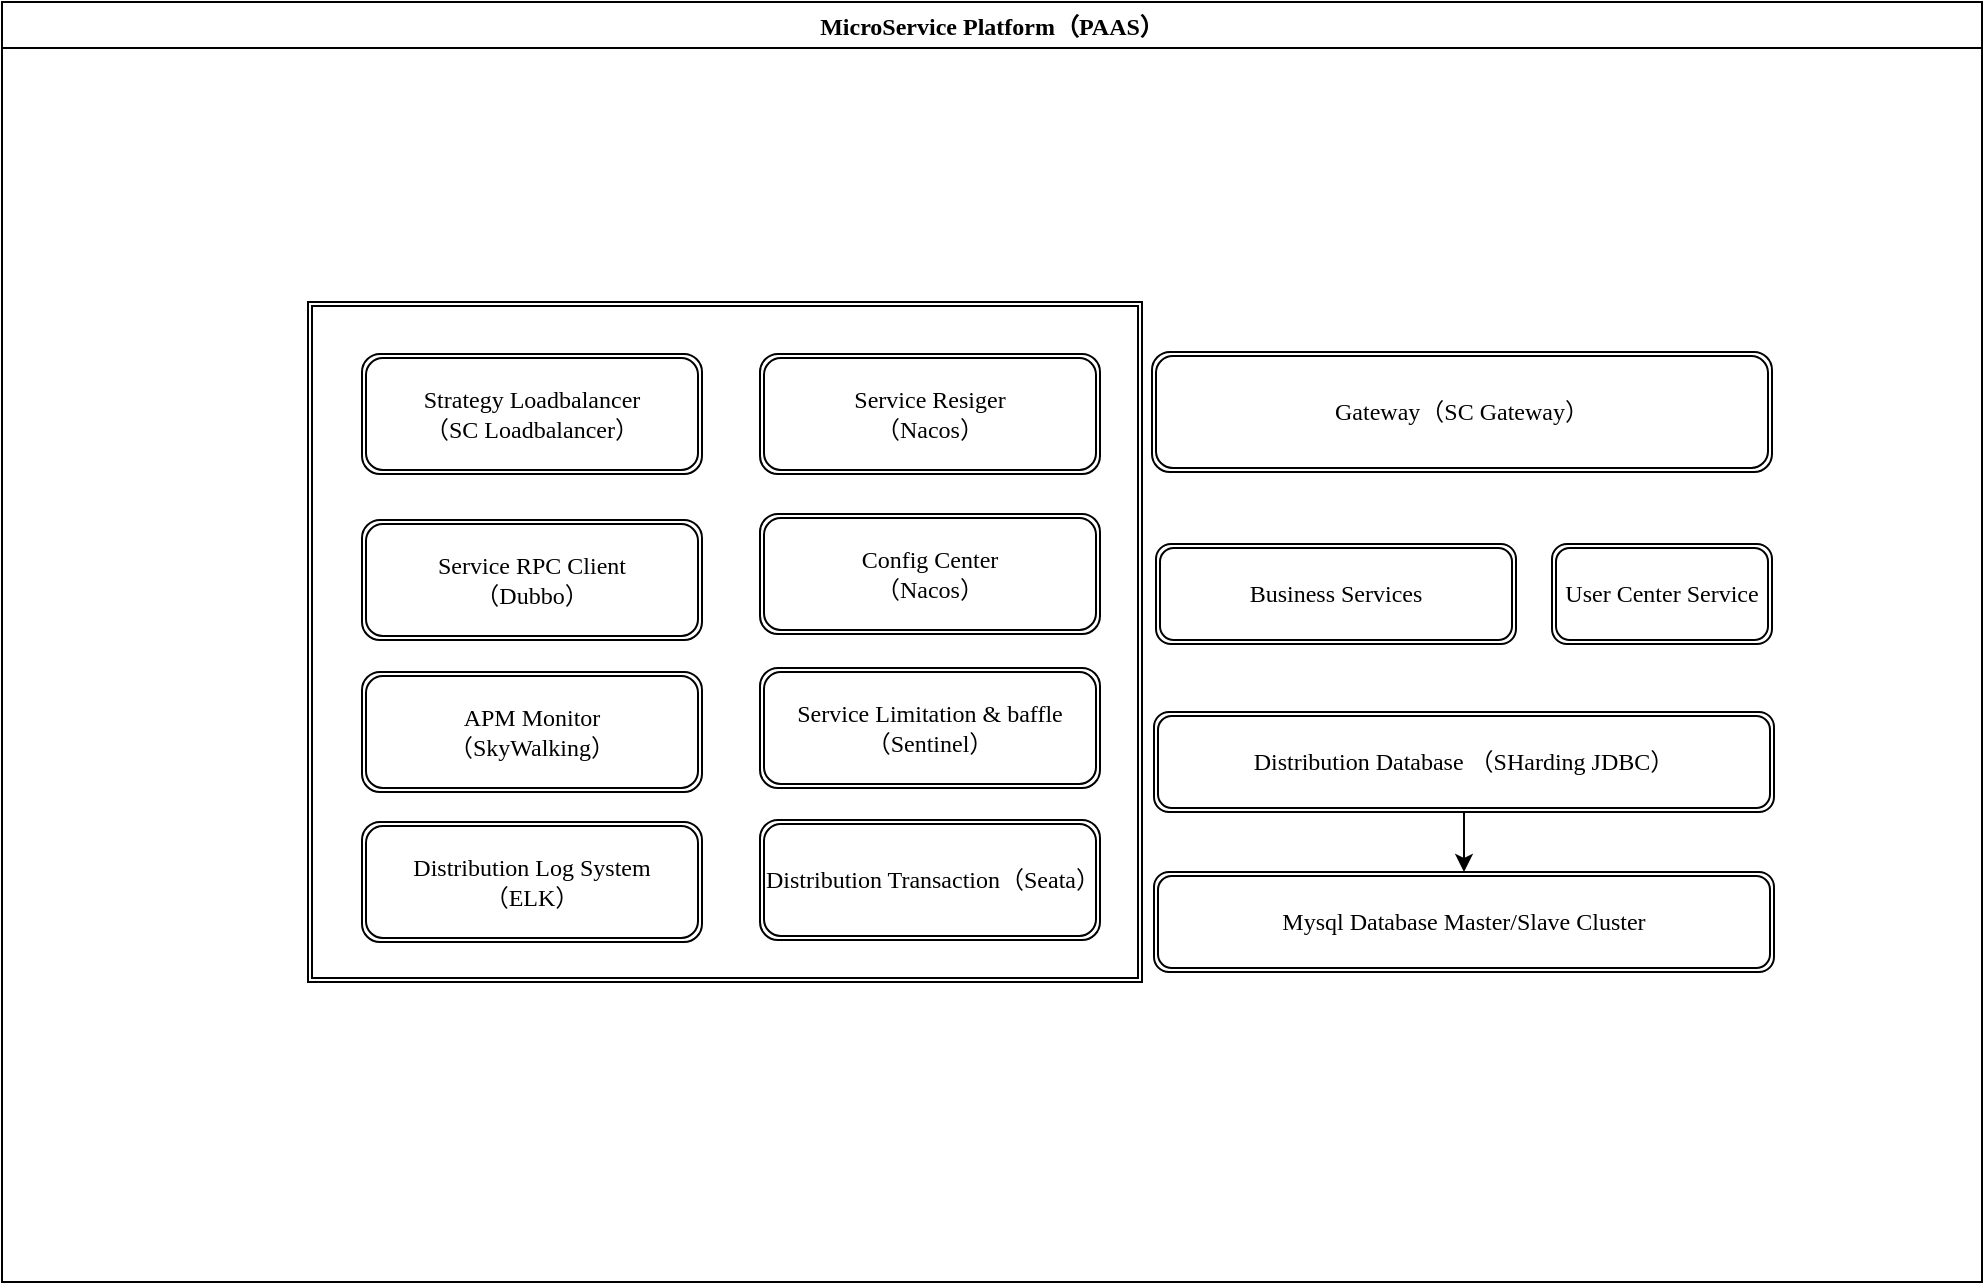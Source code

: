 <mxfile version="17.2.4" type="github">
  <diagram id="eaCFjg7BmeMbXCxSYOaL" name="第 1 页">
    <mxGraphModel dx="1422" dy="762" grid="1" gridSize="10" guides="1" tooltips="1" connect="1" arrows="1" fold="1" page="1" pageScale="1" pageWidth="3300" pageHeight="2339" math="0" shadow="0">
      <root>
        <mxCell id="0" />
        <mxCell id="1" parent="0" />
        <mxCell id="rt1KR4czZhUFX1XvC9Yj-83" value="MicroService Platform（PAAS）" style="swimlane;rounded=0;glass=0;labelBorderColor=none;fontFamily=Comic Sans MS;" vertex="1" parent="1">
          <mxGeometry x="77" y="90" width="990" height="640" as="geometry" />
        </mxCell>
        <mxCell id="rt1KR4czZhUFX1XvC9Yj-113" value="" style="shape=ext;double=1;rounded=0;whiteSpace=wrap;html=1;glass=0;labelBorderColor=none;fontFamily=Comic Sans MS;" vertex="1" parent="rt1KR4czZhUFX1XvC9Yj-83">
          <mxGeometry x="153" y="150" width="417" height="340" as="geometry" />
        </mxCell>
        <mxCell id="rt1KR4czZhUFX1XvC9Yj-84" value="Gateway（SC Gateway）" style="shape=ext;double=1;rounded=1;whiteSpace=wrap;html=1;glass=0;labelBorderColor=none;fontFamily=Comic Sans MS;" vertex="1" parent="rt1KR4czZhUFX1XvC9Yj-83">
          <mxGeometry x="575" y="175" width="310" height="60" as="geometry" />
        </mxCell>
        <mxCell id="rt1KR4czZhUFX1XvC9Yj-85" value="User Center Service" style="shape=ext;double=1;rounded=1;whiteSpace=wrap;html=1;glass=0;labelBorderColor=none;fontFamily=Comic Sans MS;" vertex="1" parent="rt1KR4czZhUFX1XvC9Yj-83">
          <mxGeometry x="775" y="271" width="110" height="50" as="geometry" />
        </mxCell>
        <mxCell id="rt1KR4czZhUFX1XvC9Yj-92" value="" style="edgeStyle=orthogonalEdgeStyle;rounded=0;sketch=0;orthogonalLoop=1;jettySize=auto;html=1;labelBorderColor=none;fontFamily=Comic Sans MS;" edge="1" parent="rt1KR4czZhUFX1XvC9Yj-83" source="rt1KR4czZhUFX1XvC9Yj-89" target="rt1KR4czZhUFX1XvC9Yj-91">
          <mxGeometry relative="1" as="geometry" />
        </mxCell>
        <mxCell id="rt1KR4czZhUFX1XvC9Yj-89" value="Distribution Database （SHarding JDBC）" style="shape=ext;double=1;rounded=1;whiteSpace=wrap;html=1;glass=0;labelBorderColor=none;fontFamily=Comic Sans MS;" vertex="1" parent="rt1KR4czZhUFX1XvC9Yj-83">
          <mxGeometry x="576" y="355" width="310" height="50" as="geometry" />
        </mxCell>
        <mxCell id="rt1KR4czZhUFX1XvC9Yj-91" value="Mysql Database Master/Slave Cluster" style="shape=ext;double=1;rounded=1;whiteSpace=wrap;html=1;glass=0;labelBorderColor=none;fontFamily=Comic Sans MS;" vertex="1" parent="rt1KR4czZhUFX1XvC9Yj-83">
          <mxGeometry x="576" y="435" width="310" height="50" as="geometry" />
        </mxCell>
        <mxCell id="rt1KR4czZhUFX1XvC9Yj-93" value="Service Resiger&lt;br&gt;（Nacos）" style="shape=ext;double=1;rounded=1;whiteSpace=wrap;html=1;glass=0;labelBorderColor=none;fontFamily=Comic Sans MS;" vertex="1" parent="rt1KR4czZhUFX1XvC9Yj-83">
          <mxGeometry x="379" y="176" width="170" height="60" as="geometry" />
        </mxCell>
        <mxCell id="rt1KR4czZhUFX1XvC9Yj-94" value="Config Center&lt;br&gt;（Nacos）" style="shape=ext;double=1;rounded=1;whiteSpace=wrap;html=1;glass=0;labelBorderColor=none;fontFamily=Comic Sans MS;" vertex="1" parent="rt1KR4czZhUFX1XvC9Yj-83">
          <mxGeometry x="379" y="256" width="170" height="60" as="geometry" />
        </mxCell>
        <mxCell id="rt1KR4czZhUFX1XvC9Yj-96" value="Service&amp;nbsp;Limitation &amp;amp; baffle&lt;br&gt;（Sentinel）" style="shape=ext;double=1;rounded=1;whiteSpace=wrap;html=1;glass=0;labelBorderColor=none;fontFamily=Comic Sans MS;" vertex="1" parent="rt1KR4czZhUFX1XvC9Yj-83">
          <mxGeometry x="379" y="333" width="170" height="60" as="geometry" />
        </mxCell>
        <mxCell id="rt1KR4czZhUFX1XvC9Yj-98" value="Distribution Transaction（Seata）" style="shape=ext;double=1;rounded=1;whiteSpace=wrap;html=1;glass=0;labelBorderColor=none;fontFamily=Comic Sans MS;" vertex="1" parent="rt1KR4czZhUFX1XvC9Yj-83">
          <mxGeometry x="379" y="409" width="170" height="60" as="geometry" />
        </mxCell>
        <mxCell id="rt1KR4czZhUFX1XvC9Yj-104" value="Strategy Loadbalancer&lt;br&gt;（SC Loadbalancer）" style="shape=ext;double=1;rounded=1;whiteSpace=wrap;html=1;glass=0;labelBorderColor=none;fontFamily=Comic Sans MS;" vertex="1" parent="rt1KR4czZhUFX1XvC9Yj-83">
          <mxGeometry x="180" y="176" width="170" height="60" as="geometry" />
        </mxCell>
        <mxCell id="rt1KR4czZhUFX1XvC9Yj-106" value="Service RPC Client&lt;br&gt;（Dubbo）" style="shape=ext;double=1;rounded=1;whiteSpace=wrap;html=1;glass=0;labelBorderColor=none;fontFamily=Comic Sans MS;" vertex="1" parent="rt1KR4czZhUFX1XvC9Yj-83">
          <mxGeometry x="180" y="259" width="170" height="60" as="geometry" />
        </mxCell>
        <mxCell id="rt1KR4czZhUFX1XvC9Yj-109" value="Distribution Log System&lt;br&gt;（ELK）" style="shape=ext;double=1;rounded=1;whiteSpace=wrap;html=1;glass=0;labelBorderColor=none;fontFamily=Comic Sans MS;" vertex="1" parent="rt1KR4czZhUFX1XvC9Yj-83">
          <mxGeometry x="180" y="410" width="170" height="60" as="geometry" />
        </mxCell>
        <mxCell id="rt1KR4czZhUFX1XvC9Yj-111" value="Business Services" style="shape=ext;double=1;rounded=1;whiteSpace=wrap;html=1;glass=0;labelBorderColor=none;fontFamily=Comic Sans MS;" vertex="1" parent="rt1KR4czZhUFX1XvC9Yj-83">
          <mxGeometry x="577" y="271" width="180" height="50" as="geometry" />
        </mxCell>
        <mxCell id="rt1KR4czZhUFX1XvC9Yj-108" value="APM Monitor&lt;br&gt;（SkyWalking）" style="shape=ext;double=1;rounded=1;whiteSpace=wrap;html=1;glass=0;labelBorderColor=none;fontFamily=Comic Sans MS;" vertex="1" parent="1">
          <mxGeometry x="257" y="425" width="170" height="60" as="geometry" />
        </mxCell>
      </root>
    </mxGraphModel>
  </diagram>
</mxfile>
